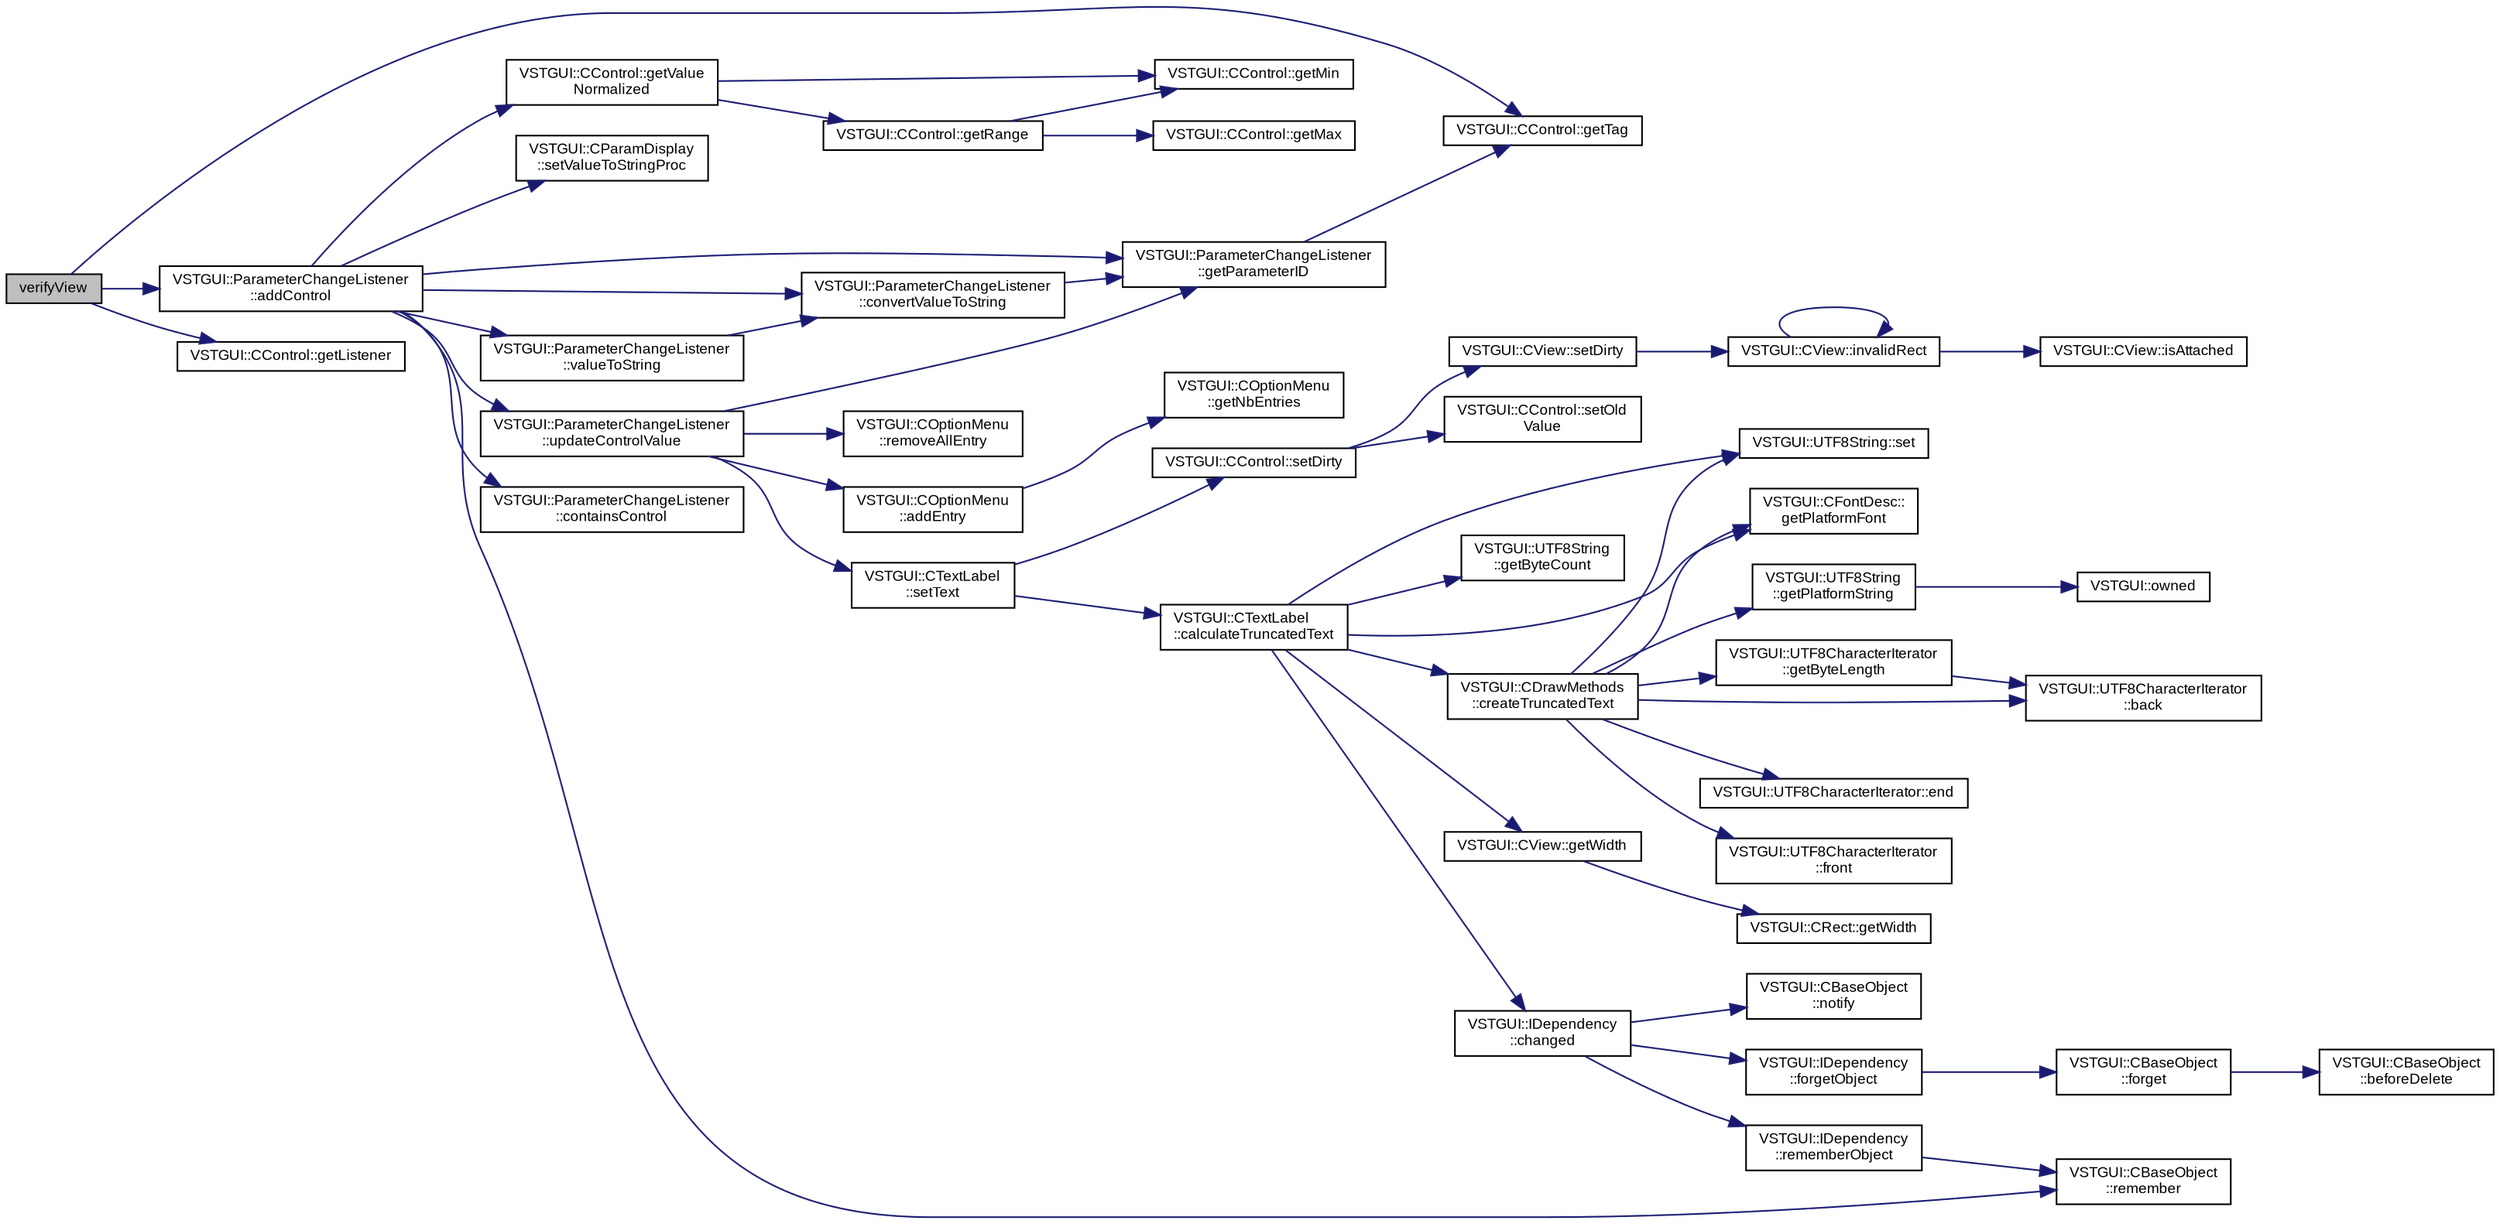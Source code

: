 digraph "verifyView"
{
  bgcolor="transparent";
  edge [fontname="Arial",fontsize="9",labelfontname="Arial",labelfontsize="9"];
  node [fontname="Arial",fontsize="9",shape=record];
  rankdir="LR";
  Node1 [label="verifyView",height=0.2,width=0.4,color="black", fillcolor="grey75", style="filled" fontcolor="black"];
  Node1 -> Node2 [color="midnightblue",fontsize="9",style="solid",fontname="Arial"];
  Node2 [label="VSTGUI::CControl::getTag",height=0.2,width=0.4,color="black",URL="$class_v_s_t_g_u_i_1_1_c_control.html#a6f5b9468bcf84c776485950a9c6990c3"];
  Node1 -> Node3 [color="midnightblue",fontsize="9",style="solid",fontname="Arial"];
  Node3 [label="VSTGUI::CControl::getListener",height=0.2,width=0.4,color="black",URL="$class_v_s_t_g_u_i_1_1_c_control.html#aa2274b555a1d0c2312b25f2e3f9dc24c",tooltip="get main listener "];
  Node1 -> Node4 [color="midnightblue",fontsize="9",style="solid",fontname="Arial"];
  Node4 [label="VSTGUI::ParameterChangeListener\l::addControl",height=0.2,width=0.4,color="black",URL="$class_v_s_t_g_u_i_1_1_parameter_change_listener.html#a838ba0753537ab62e6b68c810b5b1f41"];
  Node4 -> Node5 [color="midnightblue",fontsize="9",style="solid",fontname="Arial"];
  Node5 [label="VSTGUI::ParameterChangeListener\l::containsControl",height=0.2,width=0.4,color="black",URL="$class_v_s_t_g_u_i_1_1_parameter_change_listener.html#aaa24c4a270ef198d4acfb45f191d2119"];
  Node4 -> Node6 [color="midnightblue",fontsize="9",style="solid",fontname="Arial"];
  Node6 [label="VSTGUI::CBaseObject\l::remember",height=0.2,width=0.4,color="black",URL="$class_v_s_t_g_u_i_1_1_c_base_object.html#ada0719d1daaca4af1795018001769311",tooltip="increase refcount "];
  Node4 -> Node7 [color="midnightblue",fontsize="9",style="solid",fontname="Arial"];
  Node7 [label="VSTGUI::ParameterChangeListener\l::getParameterID",height=0.2,width=0.4,color="black",URL="$class_v_s_t_g_u_i_1_1_parameter_change_listener.html#a1df8e4a77b7ed4681e97a609a840e26d"];
  Node7 -> Node2 [color="midnightblue",fontsize="9",style="solid",fontname="Arial"];
  Node4 -> Node8 [color="midnightblue",fontsize="9",style="solid",fontname="Arial"];
  Node8 [label="VSTGUI::CControl::getValue\lNormalized",height=0.2,width=0.4,color="black",URL="$class_v_s_t_g_u_i_1_1_c_control.html#a32320fc5e467ce8e8c96278099957190"];
  Node8 -> Node9 [color="midnightblue",fontsize="9",style="solid",fontname="Arial"];
  Node9 [label="VSTGUI::CControl::getMin",height=0.2,width=0.4,color="black",URL="$class_v_s_t_g_u_i_1_1_c_control.html#a7cf3216ed0a504f4bab603c67ef403f2"];
  Node8 -> Node10 [color="midnightblue",fontsize="9",style="solid",fontname="Arial"];
  Node10 [label="VSTGUI::CControl::getRange",height=0.2,width=0.4,color="black",URL="$class_v_s_t_g_u_i_1_1_c_control.html#a915896492f6bd2608f80ca2f0a440562"];
  Node10 -> Node11 [color="midnightblue",fontsize="9",style="solid",fontname="Arial"];
  Node11 [label="VSTGUI::CControl::getMax",height=0.2,width=0.4,color="black",URL="$class_v_s_t_g_u_i_1_1_c_control.html#aa89b448a266e794c3d967593b3faf4a8"];
  Node10 -> Node9 [color="midnightblue",fontsize="9",style="solid",fontname="Arial"];
  Node4 -> Node12 [color="midnightblue",fontsize="9",style="solid",fontname="Arial"];
  Node12 [label="VSTGUI::ParameterChangeListener\l::convertValueToString",height=0.2,width=0.4,color="black",URL="$class_v_s_t_g_u_i_1_1_parameter_change_listener.html#a7dd91715efa1a5f85d2eb3ba1ed2912f"];
  Node12 -> Node7 [color="midnightblue",fontsize="9",style="solid",fontname="Arial"];
  Node4 -> Node13 [color="midnightblue",fontsize="9",style="solid",fontname="Arial"];
  Node13 [label="VSTGUI::CParamDisplay\l::setValueToStringProc",height=0.2,width=0.4,color="black",URL="$class_v_s_t_g_u_i_1_1_c_param_display.html#a26de6937bec38cd1073eda0b4ea7a7ce",tooltip="deprecated use setValueToStringFunction instead if you use c++11 "];
  Node4 -> Node14 [color="midnightblue",fontsize="9",style="solid",fontname="Arial"];
  Node14 [label="VSTGUI::ParameterChangeListener\l::valueToString",height=0.2,width=0.4,color="black",URL="$class_v_s_t_g_u_i_1_1_parameter_change_listener.html#a15d7fd9f3fca1dcd4b76465e5e1c2c8d"];
  Node14 -> Node12 [color="midnightblue",fontsize="9",style="solid",fontname="Arial"];
  Node4 -> Node15 [color="midnightblue",fontsize="9",style="solid",fontname="Arial"];
  Node15 [label="VSTGUI::ParameterChangeListener\l::updateControlValue",height=0.2,width=0.4,color="black",URL="$class_v_s_t_g_u_i_1_1_parameter_change_listener.html#a9cfc75a6671c251dacdbd24e636d0ca3"];
  Node15 -> Node7 [color="midnightblue",fontsize="9",style="solid",fontname="Arial"];
  Node15 -> Node16 [color="midnightblue",fontsize="9",style="solid",fontname="Arial"];
  Node16 [label="VSTGUI::CTextLabel\l::setText",height=0.2,width=0.4,color="black",URL="$class_v_s_t_g_u_i_1_1_c_text_label.html#a80653cdb5bba61ef16ab813dc9732372",tooltip="set text "];
  Node16 -> Node17 [color="midnightblue",fontsize="9",style="solid",fontname="Arial"];
  Node17 [label="VSTGUI::CTextLabel\l::calculateTruncatedText",height=0.2,width=0.4,color="black",URL="$class_v_s_t_g_u_i_1_1_c_text_label.html#a08d4454d8df3386292db51529ed140ab"];
  Node17 -> Node18 [color="midnightblue",fontsize="9",style="solid",fontname="Arial"];
  Node18 [label="VSTGUI::UTF8String\l::getByteCount",height=0.2,width=0.4,color="black",URL="$class_v_s_t_g_u_i_1_1_u_t_f8_string.html#afc9d8b5b48d0fc9de0d28d292334c299"];
  Node17 -> Node19 [color="midnightblue",fontsize="9",style="solid",fontname="Arial"];
  Node19 [label="VSTGUI::CFontDesc::\lgetPlatformFont",height=0.2,width=0.4,color="black",URL="$class_v_s_t_g_u_i_1_1_c_font_desc.html#af97b831edbd57148720d11f0aeacd378"];
  Node17 -> Node20 [color="midnightblue",fontsize="9",style="solid",fontname="Arial"];
  Node20 [label="VSTGUI::CDrawMethods\l::createTruncatedText",height=0.2,width=0.4,color="black",URL="$namespace_v_s_t_g_u_i_1_1_c_draw_methods.html#af5414ecdb0e7fbf883843fb8ff78758b"];
  Node20 -> Node19 [color="midnightblue",fontsize="9",style="solid",fontname="Arial"];
  Node20 -> Node21 [color="midnightblue",fontsize="9",style="solid",fontname="Arial"];
  Node21 [label="VSTGUI::UTF8String\l::getPlatformString",height=0.2,width=0.4,color="black",URL="$class_v_s_t_g_u_i_1_1_u_t_f8_string.html#ad4cb7844d8ca30afe9f9f483dd7761ec"];
  Node21 -> Node22 [color="midnightblue",fontsize="9",style="solid",fontname="Arial"];
  Node22 [label="VSTGUI::owned",height=0.2,width=0.4,color="black",URL="$namespace_v_s_t_g_u_i.html#a8464605507078761fac5d681245eb20a"];
  Node20 -> Node23 [color="midnightblue",fontsize="9",style="solid",fontname="Arial"];
  Node23 [label="VSTGUI::UTF8CharacterIterator::end",height=0.2,width=0.4,color="black",URL="$class_v_s_t_g_u_i_1_1_u_t_f8_character_iterator.html#a03dc55107bee72cd1fccd0fa44d9d211"];
  Node20 -> Node24 [color="midnightblue",fontsize="9",style="solid",fontname="Arial"];
  Node24 [label="VSTGUI::UTF8CharacterIterator\l::front",height=0.2,width=0.4,color="black",URL="$class_v_s_t_g_u_i_1_1_u_t_f8_character_iterator.html#a15f1c80f5a4c7043d485c56916e07d85"];
  Node20 -> Node25 [color="midnightblue",fontsize="9",style="solid",fontname="Arial"];
  Node25 [label="VSTGUI::UTF8CharacterIterator\l::getByteLength",height=0.2,width=0.4,color="black",URL="$class_v_s_t_g_u_i_1_1_u_t_f8_character_iterator.html#ade2221adf6e7b993124a882b984d4564"];
  Node25 -> Node26 [color="midnightblue",fontsize="9",style="solid",fontname="Arial"];
  Node26 [label="VSTGUI::UTF8CharacterIterator\l::back",height=0.2,width=0.4,color="black",URL="$class_v_s_t_g_u_i_1_1_u_t_f8_character_iterator.html#a0bb7394b3cd98cdf7b65bd5105121109"];
  Node20 -> Node27 [color="midnightblue",fontsize="9",style="solid",fontname="Arial"];
  Node27 [label="VSTGUI::UTF8String::set",height=0.2,width=0.4,color="black",URL="$class_v_s_t_g_u_i_1_1_u_t_f8_string.html#aa1cd19a5c26cb67e82216ddacf6e87db"];
  Node20 -> Node26 [color="midnightblue",fontsize="9",style="solid",fontname="Arial"];
  Node17 -> Node28 [color="midnightblue",fontsize="9",style="solid",fontname="Arial"];
  Node28 [label="VSTGUI::CView::getWidth",height=0.2,width=0.4,color="black",URL="$class_v_s_t_g_u_i_1_1_c_view.html#a8b4fe88292b8e95807a9b07a26cd1cb1",tooltip="get the width of the view "];
  Node28 -> Node29 [color="midnightblue",fontsize="9",style="solid",fontname="Arial"];
  Node29 [label="VSTGUI::CRect::getWidth",height=0.2,width=0.4,color="black",URL="$struct_v_s_t_g_u_i_1_1_c_rect.html#a8b4fe88292b8e95807a9b07a26cd1cb1"];
  Node17 -> Node27 [color="midnightblue",fontsize="9",style="solid",fontname="Arial"];
  Node17 -> Node30 [color="midnightblue",fontsize="9",style="solid",fontname="Arial"];
  Node30 [label="VSTGUI::IDependency\l::changed",height=0.2,width=0.4,color="black",URL="$class_v_s_t_g_u_i_1_1_i_dependency.html#acac105ad797d9700f9a31946792ecbc0"];
  Node30 -> Node31 [color="midnightblue",fontsize="9",style="solid",fontname="Arial"];
  Node31 [label="VSTGUI::IDependency\l::rememberObject",height=0.2,width=0.4,color="black",URL="$class_v_s_t_g_u_i_1_1_i_dependency.html#a9005955fa448192caddbbced658a616c"];
  Node31 -> Node6 [color="midnightblue",fontsize="9",style="solid",fontname="Arial"];
  Node30 -> Node32 [color="midnightblue",fontsize="9",style="solid",fontname="Arial"];
  Node32 [label="VSTGUI::CBaseObject\l::notify",height=0.2,width=0.4,color="black",URL="$class_v_s_t_g_u_i_1_1_c_base_object.html#ab18c3bcc0cb674396848861dfd78a83a"];
  Node30 -> Node33 [color="midnightblue",fontsize="9",style="solid",fontname="Arial"];
  Node33 [label="VSTGUI::IDependency\l::forgetObject",height=0.2,width=0.4,color="black",URL="$class_v_s_t_g_u_i_1_1_i_dependency.html#a626f70bf0ebe5646d8e1335e5c8a607a"];
  Node33 -> Node34 [color="midnightblue",fontsize="9",style="solid",fontname="Arial"];
  Node34 [label="VSTGUI::CBaseObject\l::forget",height=0.2,width=0.4,color="black",URL="$class_v_s_t_g_u_i_1_1_c_base_object.html#ad63e28fbe95a3458c97c60bfacd47ab8",tooltip="decrease refcount and delete object if refcount == 0 "];
  Node34 -> Node35 [color="midnightblue",fontsize="9",style="solid",fontname="Arial"];
  Node35 [label="VSTGUI::CBaseObject\l::beforeDelete",height=0.2,width=0.4,color="black",URL="$class_v_s_t_g_u_i_1_1_c_base_object.html#a7109cc8e58c631f14b338c5e60633d7b"];
  Node16 -> Node36 [color="midnightblue",fontsize="9",style="solid",fontname="Arial"];
  Node36 [label="VSTGUI::CControl::setDirty",height=0.2,width=0.4,color="black",URL="$class_v_s_t_g_u_i_1_1_c_control.html#a0f19a61606a7f547b62102310063ea76",tooltip="set the view to dirty so that it is redrawn in the next idle. Thread Safe ! "];
  Node36 -> Node37 [color="midnightblue",fontsize="9",style="solid",fontname="Arial"];
  Node37 [label="VSTGUI::CView::setDirty",height=0.2,width=0.4,color="black",URL="$class_v_s_t_g_u_i_1_1_c_view.html#a0f19a61606a7f547b62102310063ea76",tooltip="set the view to dirty so that it is redrawn in the next idle. Thread Safe ! "];
  Node37 -> Node38 [color="midnightblue",fontsize="9",style="solid",fontname="Arial"];
  Node38 [label="VSTGUI::CView::invalidRect",height=0.2,width=0.4,color="black",URL="$class_v_s_t_g_u_i_1_1_c_view.html#ad414ba3d5e64f9fdc11309e05266ffcf",tooltip="mark rect as invalid "];
  Node38 -> Node39 [color="midnightblue",fontsize="9",style="solid",fontname="Arial"];
  Node39 [label="VSTGUI::CView::isAttached",height=0.2,width=0.4,color="black",URL="$class_v_s_t_g_u_i_1_1_c_view.html#a1b7f04ee36bdaecd09a2625370dc90d8",tooltip="is view attached to a parentView "];
  Node38 -> Node38 [color="midnightblue",fontsize="9",style="solid",fontname="Arial"];
  Node36 -> Node40 [color="midnightblue",fontsize="9",style="solid",fontname="Arial"];
  Node40 [label="VSTGUI::CControl::setOld\lValue",height=0.2,width=0.4,color="black",URL="$class_v_s_t_g_u_i_1_1_c_control.html#afc823b522376ef0a986cf37be77704d5"];
  Node15 -> Node41 [color="midnightblue",fontsize="9",style="solid",fontname="Arial"];
  Node41 [label="VSTGUI::COptionMenu\l::removeAllEntry",height=0.2,width=0.4,color="black",URL="$class_v_s_t_g_u_i_1_1_c_option_menu.html#a7f618f0e39827304d2adcf6eb1581e04",tooltip="remove all entries "];
  Node15 -> Node42 [color="midnightblue",fontsize="9",style="solid",fontname="Arial"];
  Node42 [label="VSTGUI::COptionMenu\l::addEntry",height=0.2,width=0.4,color="black",URL="$class_v_s_t_g_u_i_1_1_c_option_menu.html#a23dccef5325b1c8b8409bbd96449ee2e",tooltip="add a new entry "];
  Node42 -> Node43 [color="midnightblue",fontsize="9",style="solid",fontname="Arial"];
  Node43 [label="VSTGUI::COptionMenu\l::getNbEntries",height=0.2,width=0.4,color="black",URL="$class_v_s_t_g_u_i_1_1_c_option_menu.html#adee7672985693efe9c38a8897f12936d",tooltip="get number of entries "];
}
